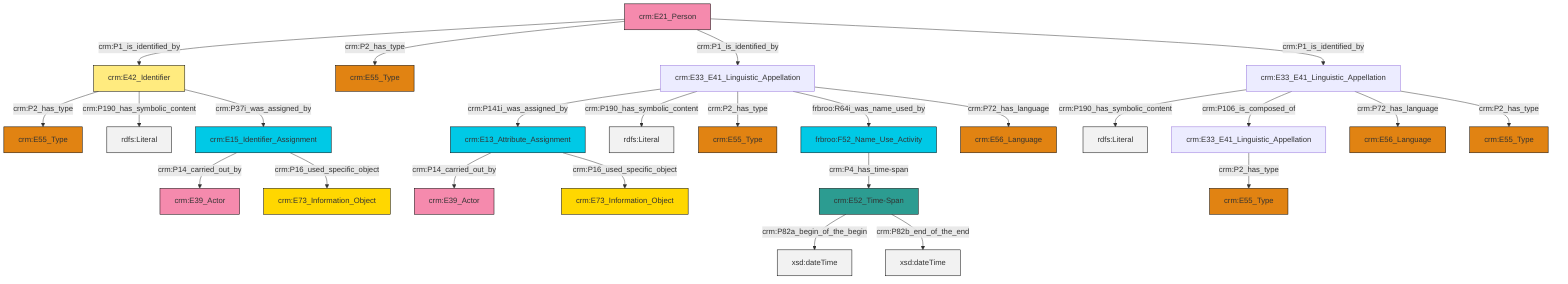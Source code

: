 graph TD
classDef Literal fill:#f2f2f2,stroke:#000000;
classDef CRM_Entity fill:#FFFFFF,stroke:#000000;
classDef Temporal_Entity fill:#00C9E6, stroke:#000000;
classDef Type fill:#E18312, stroke:#000000;
classDef Time-Span fill:#2C9C91, stroke:#000000;
classDef Appellation fill:#FFEB7F, stroke:#000000;
classDef Place fill:#008836, stroke:#000000;
classDef Persistent_Item fill:#B266B2, stroke:#000000;
classDef Conceptual_Object fill:#FFD700, stroke:#000000;
classDef Physical_Thing fill:#D2B48C, stroke:#000000;
classDef Actor fill:#f58aad, stroke:#000000;
classDef PC_Classes fill:#4ce600, stroke:#000000;
classDef Multi fill:#cccccc,stroke:#000000;

0["crm:E21_Person"]:::Actor -->|crm:P1_is_identified_by| 1["crm:E42_Identifier"]:::Appellation
0["crm:E21_Person"]:::Actor -->|crm:P2_has_type| 6["crm:E55_Type"]:::Type
2["crm:E15_Identifier_Assignment"]:::Temporal_Entity -->|crm:P14_carried_out_by| 9["crm:E39_Actor"]:::Actor
1["crm:E42_Identifier"]:::Appellation -->|crm:P2_has_type| 13["crm:E55_Type"]:::Type
24["crm:E33_E41_Linguistic_Appellation"]:::Default -->|crm:P141i_was_assigned_by| 25["crm:E13_Attribute_Assignment"]:::Temporal_Entity
26["crm:E33_E41_Linguistic_Appellation"]:::Default -->|crm:P190_has_symbolic_content| 27[rdfs:Literal]:::Literal
24["crm:E33_E41_Linguistic_Appellation"]:::Default -->|crm:P190_has_symbolic_content| 28[rdfs:Literal]:::Literal
20["crm:E52_Time-Span"]:::Time-Span -->|crm:P82a_begin_of_the_begin| 31[xsd:dateTime]:::Literal
25["crm:E13_Attribute_Assignment"]:::Temporal_Entity -->|crm:P14_carried_out_by| 11["crm:E39_Actor"]:::Actor
24["crm:E33_E41_Linguistic_Appellation"]:::Default -->|crm:P2_has_type| 36["crm:E55_Type"]:::Type
7["frbroo:F52_Name_Use_Activity"]:::Temporal_Entity -->|crm:P4_has_time-span| 20["crm:E52_Time-Span"]:::Time-Span
24["crm:E33_E41_Linguistic_Appellation"]:::Default -->|frbroo:R64i_was_name_used_by| 7["frbroo:F52_Name_Use_Activity"]:::Temporal_Entity
1["crm:E42_Identifier"]:::Appellation -->|crm:P190_has_symbolic_content| 39[rdfs:Literal]:::Literal
26["crm:E33_E41_Linguistic_Appellation"]:::Default -->|crm:P106_is_composed_of| 14["crm:E33_E41_Linguistic_Appellation"]:::Default
26["crm:E33_E41_Linguistic_Appellation"]:::Default -->|crm:P72_has_language| 16["crm:E56_Language"]:::Type
0["crm:E21_Person"]:::Actor -->|crm:P1_is_identified_by| 24["crm:E33_E41_Linguistic_Appellation"]:::Default
24["crm:E33_E41_Linguistic_Appellation"]:::Default -->|crm:P72_has_language| 22["crm:E56_Language"]:::Type
14["crm:E33_E41_Linguistic_Appellation"]:::Default -->|crm:P2_has_type| 34["crm:E55_Type"]:::Type
20["crm:E52_Time-Span"]:::Time-Span -->|crm:P82b_end_of_the_end| 42[xsd:dateTime]:::Literal
25["crm:E13_Attribute_Assignment"]:::Temporal_Entity -->|crm:P16_used_specific_object| 29["crm:E73_Information_Object"]:::Conceptual_Object
0["crm:E21_Person"]:::Actor -->|crm:P1_is_identified_by| 26["crm:E33_E41_Linguistic_Appellation"]:::Default
1["crm:E42_Identifier"]:::Appellation -->|crm:P37i_was_assigned_by| 2["crm:E15_Identifier_Assignment"]:::Temporal_Entity
26["crm:E33_E41_Linguistic_Appellation"]:::Default -->|crm:P2_has_type| 18["crm:E55_Type"]:::Type
2["crm:E15_Identifier_Assignment"]:::Temporal_Entity -->|crm:P16_used_specific_object| 4["crm:E73_Information_Object"]:::Conceptual_Object